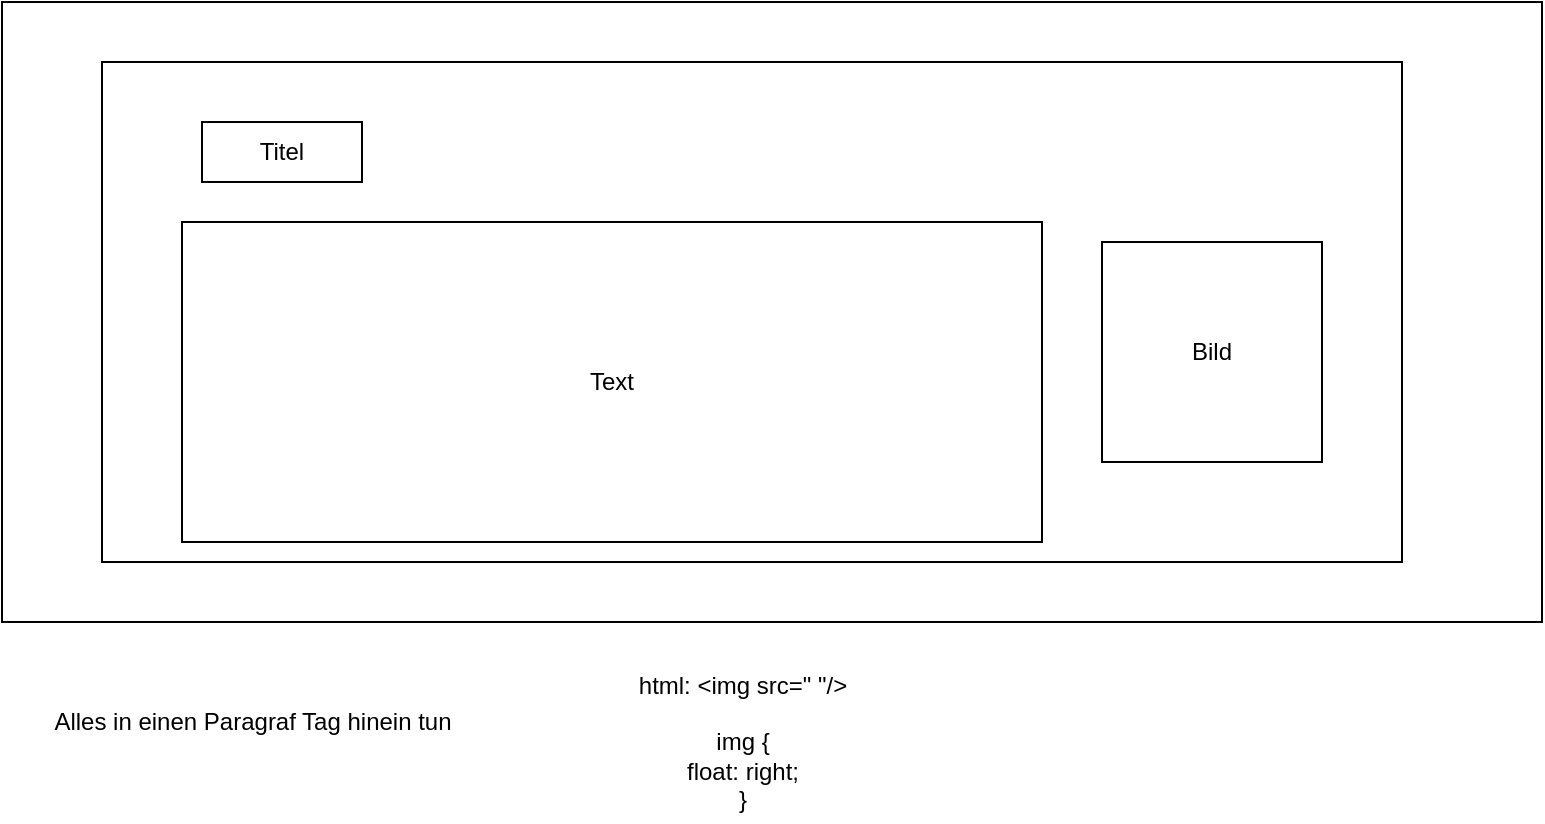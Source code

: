 <mxfile version="15.8.6" type="device"><diagram id="dcM_YltQ-CoR9tdwZLek" name="Page-1"><mxGraphModel dx="946" dy="529" grid="1" gridSize="10" guides="1" tooltips="1" connect="1" arrows="1" fold="1" page="1" pageScale="1" pageWidth="827" pageHeight="1169" math="0" shadow="0"><root><mxCell id="0"/><mxCell id="1" parent="0"/><mxCell id="qH3UMVNkr1J15vBzE54O-13" value="" style="rounded=0;whiteSpace=wrap;html=1;" vertex="1" parent="1"><mxGeometry x="40" y="40" width="770" height="310" as="geometry"/></mxCell><mxCell id="qH3UMVNkr1J15vBzE54O-14" value="" style="rounded=0;whiteSpace=wrap;html=1;" vertex="1" parent="1"><mxGeometry x="90" y="70" width="650" height="250" as="geometry"/></mxCell><mxCell id="qH3UMVNkr1J15vBzE54O-15" value="Titel" style="rounded=0;whiteSpace=wrap;html=1;" vertex="1" parent="1"><mxGeometry x="140" y="100" width="80" height="30" as="geometry"/></mxCell><mxCell id="qH3UMVNkr1J15vBzE54O-16" value="Text" style="rounded=0;whiteSpace=wrap;html=1;" vertex="1" parent="1"><mxGeometry x="130" y="150" width="430" height="160" as="geometry"/></mxCell><mxCell id="qH3UMVNkr1J15vBzE54O-17" value="Bild" style="whiteSpace=wrap;html=1;aspect=fixed;" vertex="1" parent="1"><mxGeometry x="590" y="160" width="110" height="110" as="geometry"/></mxCell><mxCell id="qH3UMVNkr1J15vBzE54O-18" value="Alles in einen Paragraf Tag hinein tun" style="text;html=1;align=center;verticalAlign=middle;resizable=0;points=[];autosize=1;strokeColor=none;fillColor=none;" vertex="1" parent="1"><mxGeometry x="60" y="390" width="210" height="20" as="geometry"/></mxCell><mxCell id="qH3UMVNkr1J15vBzE54O-19" value="html: &amp;lt;img src=&quot; &quot;/&amp;gt;&lt;br&gt;&lt;br&gt;img {&lt;br&gt;float: right;&lt;br&gt;}" style="text;html=1;align=center;verticalAlign=middle;resizable=0;points=[];autosize=1;strokeColor=none;fillColor=none;" vertex="1" parent="1"><mxGeometry x="350" y="370" width="120" height="80" as="geometry"/></mxCell></root></mxGraphModel></diagram></mxfile>